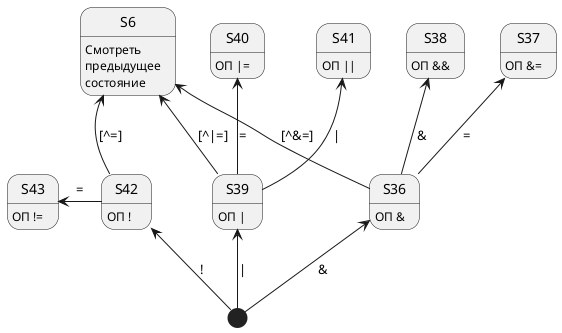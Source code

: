 @startuml "sd5"

[*] -up-> S36 : &
S36 -up-> S37 : =
S36 -up-> S38 : &
S37 : ОП &=
S36 : ОП &
S38 : ОП &&
S36 -up-> S6 : [^&=]

[*] -up-> S39 : |
S39 -up-> S41 : |
S39 -up-> S40 : =
S40 : ОП |=
S41 : ОП ||
S39 : ОП |
S39 -up-> S6 : [^|=]

[*] -left-> S42 : !
S42 -left-> S43 : =
S43 : ОП !=
S42 : ОП !
S42 -up-> S6 : [^=]

S6 : Смотреть\nпредыдущее\nсостояние

@enduml